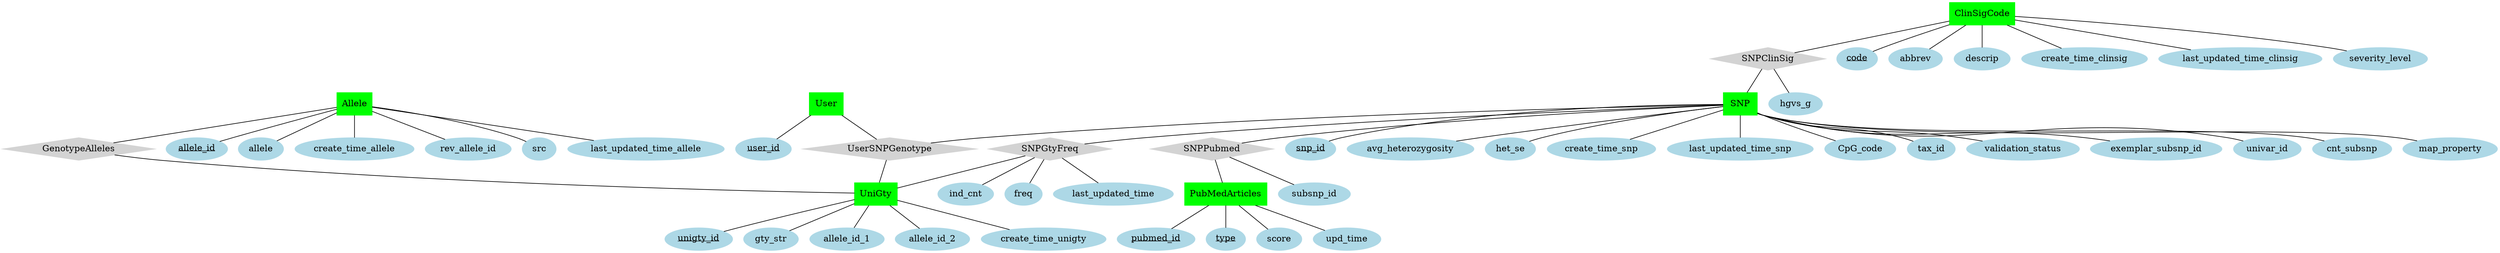 // Convert with:
//   neato -Goverlap=prism -Tpng object-relations.dot

graph g {
	// basic nodes
	node [style=filled]
	// entities
	node [shape=box color=green] SNP PubMedArticles ClinSigCode Allele UniGty User
	// relations
	node [shape=diamond color=lightgray] SNPGtyFreq SNPClinSig SNPPubmed GenotypeAlleles UserSNPGenotype
	// removed: SNPAlleleFreq
	
	// attributes
	node [shape=ellipse color=lightblue]
	SNP -- {snp_id avg_heterozygosity het_se create_time_snp last_updated_time_snp CpG_code tax_id validation_status exemplar_subsnp_id univar_id cnt_subsnp map_property}
	PubMedArticles -- {pubmed_id type score upd_time}
	ClinSigCode -- {code abbrev descrip create_time_clinsig last_updated_time_clinsig severity_level}
	Allele -- {allele_id allele create_time_allele rev_allele_id src last_updated_time_allele}
	UniGty -- {unigty_id gty_str allele_id_1 allele_id_2 create_time_unigty}
	User -- {user_id}
	
	SNPClinSig -- {hgvs_g}
	SNPGtyFreq -- {ind_cnt freq last_updated_time}
	SNPPubmed -- {subsnp_id}
	//removed: SNPAlleleFreq -- {freq} UserSNPGenotype -- {chr_num position}
		
	// primary keys (and other custom labels)
	snp_id [label=<<u>snp_id</u>>]
	pubmed_id [label=<<u>pubmed_id</u>>]
	code [label=<<u>code</u>>]
	type [label=<<u>type</u>>]
	allele_id [label=<<u>allele_id</u>>]
	unigty_id [label=<<u>unigty_id</u>>]
	user_id [label=<<u>user_id</u>>]
	
	// undirected relations
	ClinSigCode -- SNPClinSig -- SNP
	SNP -- SNPPubmed -- PubMedArticles
	User -- UserSNPGenotype
	SNP -- UserSNPGenotype -- UniGty
	SNP -- SNPGtyFreq -- UniGty
	//removed: Allele -- SNPAlleleFreq -- SNP
	Allele -- GenotypeAlleles -- UniGty
}
